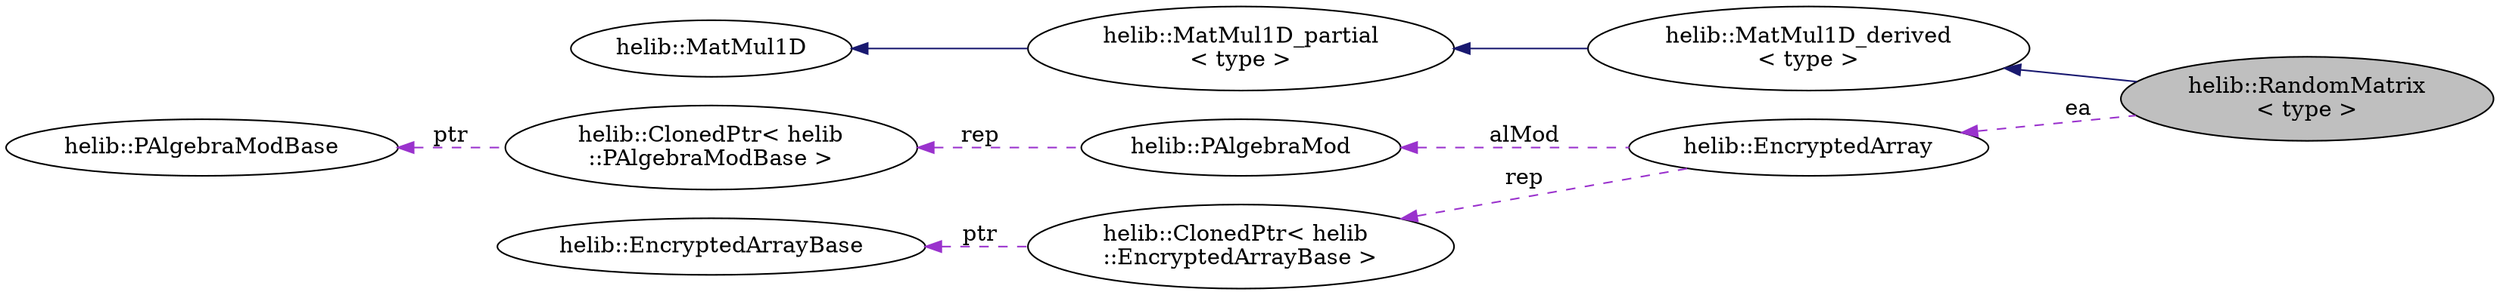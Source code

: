 digraph "helib::RandomMatrix&lt; type &gt;"
{
  rankdir="LR";
  N4 [label="helib::RandomMatrix\l\< type \>",color="black", fillcolor="grey75", style="filled", fontcolor="black"];
  N5 -> N4 [dir="back",color="midnightblue",style="solid"];
  N5 [label="helib::MatMul1D_derived\l\< type \>",color="black", fillcolor="white", style="filled"];
  N6 -> N5 [dir="back",color="midnightblue",style="solid"];
  N6 [label="helib::MatMul1D_partial\l\< type \>",color="black", fillcolor="white", style="filled"];
  N7 -> N6 [dir="back",color="midnightblue",style="solid"];
  N7 [label="helib::MatMul1D",color="black", fillcolor="white", style="filled"];
  N8 -> N4 [dir="back",color="darkorchid3",style="dashed",label=" ea" ];
  N8 [label="helib::EncryptedArray",color="black", fillcolor="white", style="filled",tooltip="A simple wrapper for a smart pointer to an EncryptedArrayBase. This is the interface that higher-leve..."];
  N9 -> N8 [dir="back",color="darkorchid3",style="dashed",label=" alMod" ];
  N9 [label="helib::PAlgebraMod",color="black", fillcolor="white", style="filled",tooltip="The structure of Z[X]/(Phi_m(X), p) "];
  N10 -> N9 [dir="back",color="darkorchid3",style="dashed",label=" rep" ];
  N10 [label="helib::ClonedPtr\< helib\l::PAlgebraModBase \>",color="black", fillcolor="white", style="filled"];
  N11 -> N10 [dir="back",color="darkorchid3",style="dashed",label=" ptr" ];
  N11 [label="helib::PAlgebraModBase",color="black", fillcolor="white", style="filled",tooltip="Virtual base class for PAlgebraMod. "];
  N12 -> N8 [dir="back",color="darkorchid3",style="dashed",label=" rep" ];
  N12 [label="helib::ClonedPtr\< helib\l::EncryptedArrayBase \>",color="black", fillcolor="white", style="filled"];
  N13 -> N12 [dir="back",color="darkorchid3",style="dashed",label=" ptr" ];
  N13 [label="helib::EncryptedArrayBase",color="black", fillcolor="white", style="filled",tooltip="virtual class for data-movement operations on arrays of slots "];
}
digraph "helib::RandomMatrix&lt; type &gt;"
{
  N0 [label="helib::RandomMatrix\l\< type \>",color="black", fillcolor="grey75", style="filled", fontcolor="black"];
  N1 -> N0 [dir="back",color="midnightblue",style="solid"];
  N1 [label="helib::MatMul1D_derived\l\< type \>",color="black", fillcolor="white", style="filled"];
  N2 -> N1 [dir="back",color="midnightblue",style="solid"];
  N2 [label="helib::MatMul1D_partial\l\< type \>",color="black", fillcolor="white", style="filled"];
  N3 -> N2 [dir="back",color="midnightblue",style="solid"];
  N3 [label="helib::MatMul1D",color="black", fillcolor="white", style="filled"];
}
